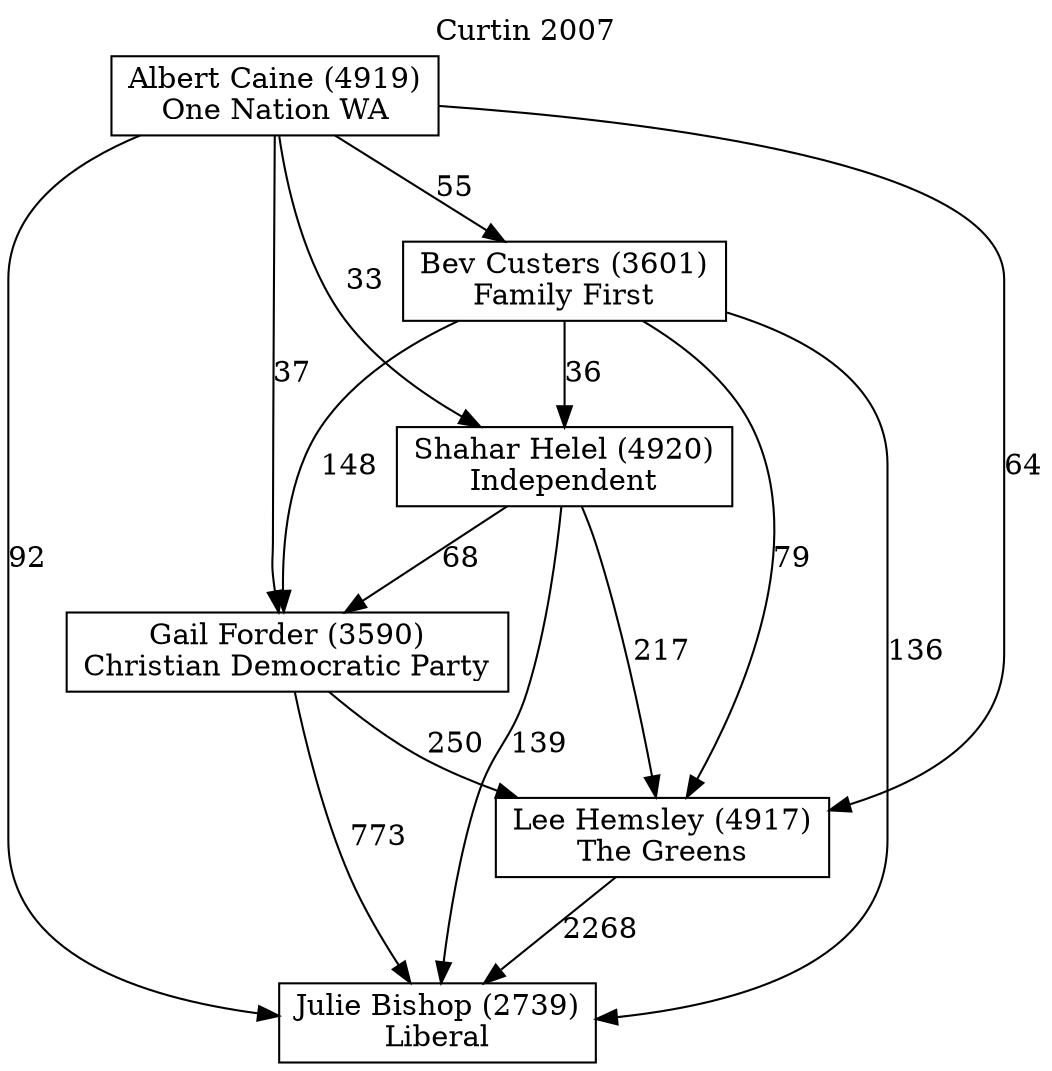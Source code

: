 // House preference flow
digraph "Julie Bishop (2739)_Curtin_2007" {
	graph [label="Curtin 2007" labelloc=t mclimit=10]
	node [shape=box]
	"Julie Bishop (2739)" [label="Julie Bishop (2739)
Liberal"]
	"Lee Hemsley (4917)" [label="Lee Hemsley (4917)
The Greens"]
	"Gail Forder (3590)" [label="Gail Forder (3590)
Christian Democratic Party"]
	"Shahar Helel (4920)" [label="Shahar Helel (4920)
Independent"]
	"Bev Custers (3601)" [label="Bev Custers (3601)
Family First"]
	"Albert Caine (4919)" [label="Albert Caine (4919)
One Nation WA"]
	"Lee Hemsley (4917)" -> "Julie Bishop (2739)" [label=2268]
	"Gail Forder (3590)" -> "Lee Hemsley (4917)" [label=250]
	"Shahar Helel (4920)" -> "Gail Forder (3590)" [label=68]
	"Bev Custers (3601)" -> "Shahar Helel (4920)" [label=36]
	"Albert Caine (4919)" -> "Bev Custers (3601)" [label=55]
	"Gail Forder (3590)" -> "Julie Bishop (2739)" [label=773]
	"Shahar Helel (4920)" -> "Julie Bishop (2739)" [label=139]
	"Bev Custers (3601)" -> "Julie Bishop (2739)" [label=136]
	"Albert Caine (4919)" -> "Julie Bishop (2739)" [label=92]
	"Albert Caine (4919)" -> "Shahar Helel (4920)" [label=33]
	"Bev Custers (3601)" -> "Gail Forder (3590)" [label=148]
	"Albert Caine (4919)" -> "Gail Forder (3590)" [label=37]
	"Shahar Helel (4920)" -> "Lee Hemsley (4917)" [label=217]
	"Bev Custers (3601)" -> "Lee Hemsley (4917)" [label=79]
	"Albert Caine (4919)" -> "Lee Hemsley (4917)" [label=64]
}
